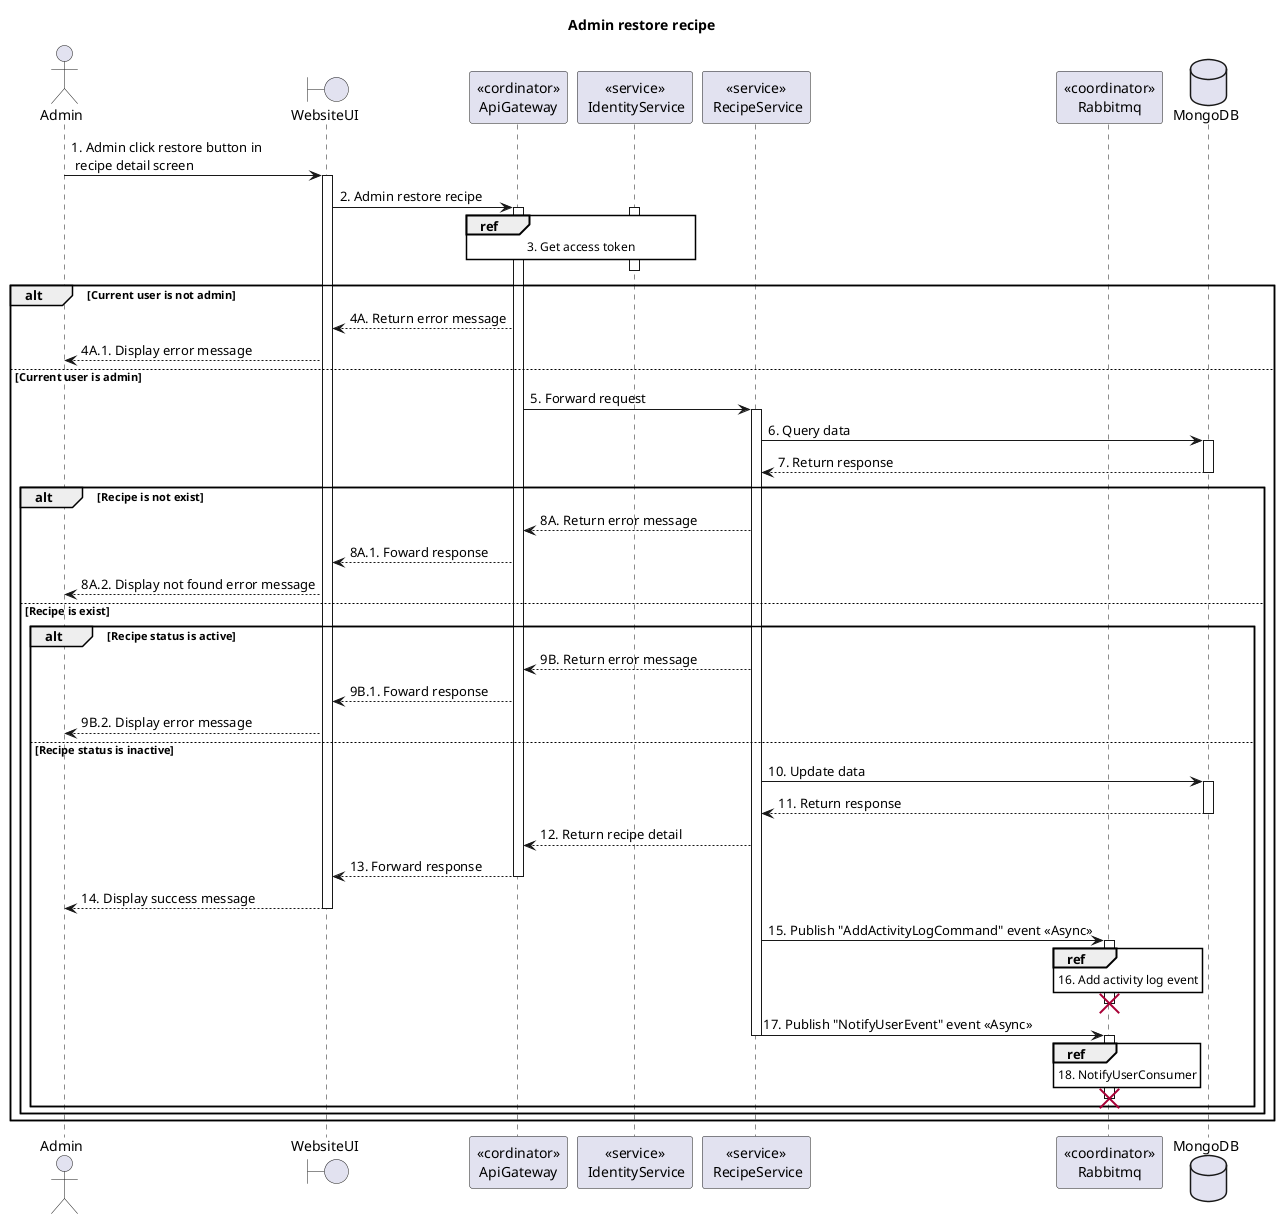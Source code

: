 @startuml Sequence
title "Admin restore recipe"
' Style section
<style>
  sequenceDiagram {
    reference {
      BackGroundColor white
    }
}
</style>

actor Admin
boundary WebsiteUI
participant "<<cordinator>>\nApiGateway" as ApiGateway
participant "<<service>>\n IdentityService" as IdentityService
participant "<<service>>\n RecipeService" as RecipeService
participant "<<coordinator>>\nRabbitmq" as Rabbitmq
database MongoDB

Admin -> WebsiteUI++: 1. Admin click restore button in \n recipe detail screen
WebsiteUI -> ApiGateway++: 2. Admin restore recipe

activate IdentityService
ref over ApiGateway, IdentityService: 3. Get access token
ApiGateway -[hidden]-> IdentityService
deactivate IdentityService

alt Current user is not admin
    WebsiteUI <-- ApiGateway: 4A. Return error message
    Admin <-- WebsiteUI: 4A.1. Display error message
else Current user is admin
ApiGateway -> RecipeService++: 5. Forward request
RecipeService -> MongoDB++: 6. Query data
RecipeService <-- MongoDB--: 7. Return response
  alt Recipe is not exist
      ApiGateway <-- RecipeService: 8A. Return error message
      WebsiteUI <-- ApiGateway: 8A.1. Foward response
      Admin <-- WebsiteUI: 8A.2. Display not found error message
  else Recipe is exist
      alt Recipe status is active
          ApiGateway <-- RecipeService: 9B. Return error message
          WebsiteUI <-- ApiGateway: 9B.1. Foward response
          Admin <-- WebsiteUI: 9B.2. Display error message
      else Recipe status is inactive
          RecipeService -> MongoDB++: 10. Update data
          RecipeService <-- MongoDB--: 11. Return response
          ApiGateway <-- RecipeService: 12. Return recipe detail
          WebsiteUI <-- ApiGateway--: 13. Forward response
          Admin <-- WebsiteUI--: 14. Display success message
          RecipeService -> Rabbitmq: 15. Publish "AddActivityLogCommand" event <<Async>>
          activate Rabbitmq
          ref over Rabbitmq: 16. Add activity log event
          RecipeService -[hidden]-> Rabbitmq
          deactivate Rabbitmq
          destroy Rabbitmq

          RecipeService -> Rabbitmq: 17. Publish "NotifyUserEvent" event <<Async>>
          deactivate RecipeService
          activate Rabbitmq
          ref over Rabbitmq: 18. NotifyUserConsumer
          RecipeService -[hidden]-> Rabbitmq
          deactivate Rabbitmq
          destroy Rabbitmq
      end alt
  end alt
end alt

@enduml